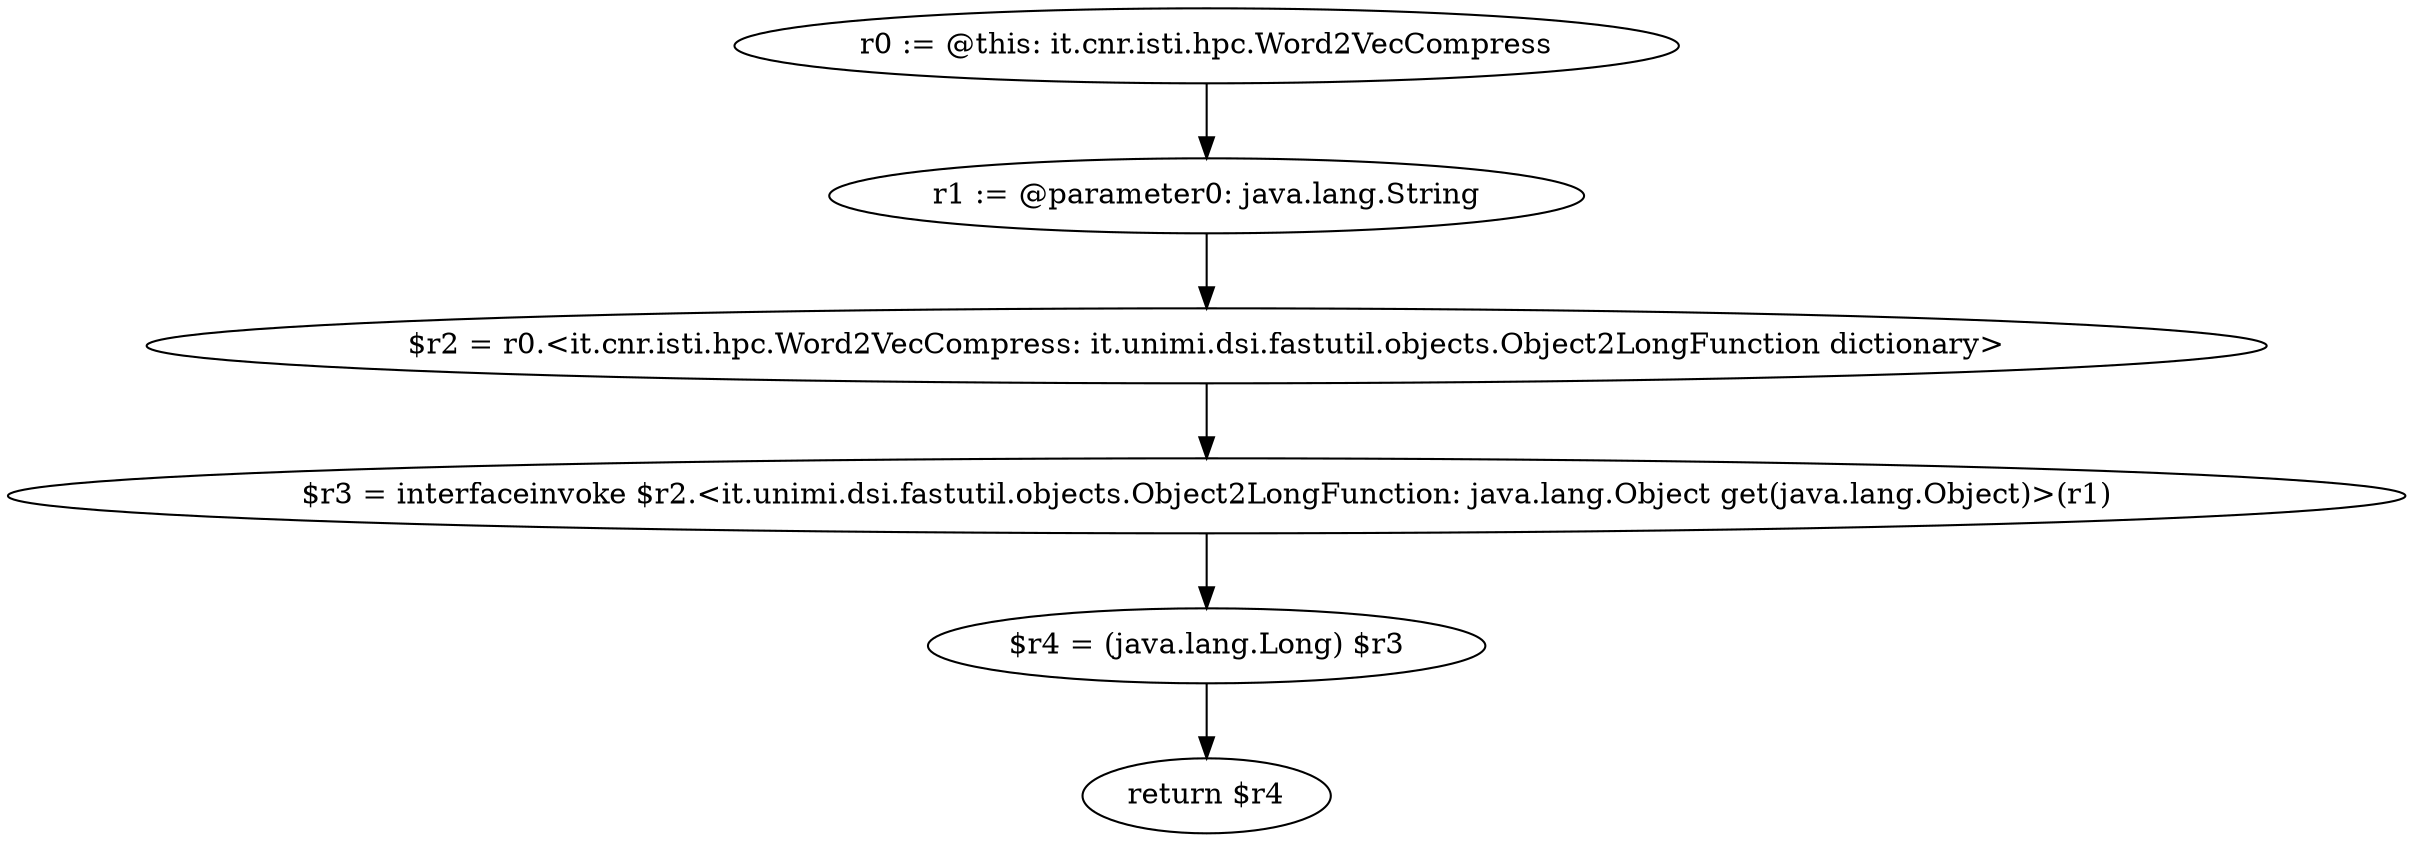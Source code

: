 digraph "unitGraph" {
    "r0 := @this: it.cnr.isti.hpc.Word2VecCompress"
    "r1 := @parameter0: java.lang.String"
    "$r2 = r0.<it.cnr.isti.hpc.Word2VecCompress: it.unimi.dsi.fastutil.objects.Object2LongFunction dictionary>"
    "$r3 = interfaceinvoke $r2.<it.unimi.dsi.fastutil.objects.Object2LongFunction: java.lang.Object get(java.lang.Object)>(r1)"
    "$r4 = (java.lang.Long) $r3"
    "return $r4"
    "r0 := @this: it.cnr.isti.hpc.Word2VecCompress"->"r1 := @parameter0: java.lang.String";
    "r1 := @parameter0: java.lang.String"->"$r2 = r0.<it.cnr.isti.hpc.Word2VecCompress: it.unimi.dsi.fastutil.objects.Object2LongFunction dictionary>";
    "$r2 = r0.<it.cnr.isti.hpc.Word2VecCompress: it.unimi.dsi.fastutil.objects.Object2LongFunction dictionary>"->"$r3 = interfaceinvoke $r2.<it.unimi.dsi.fastutil.objects.Object2LongFunction: java.lang.Object get(java.lang.Object)>(r1)";
    "$r3 = interfaceinvoke $r2.<it.unimi.dsi.fastutil.objects.Object2LongFunction: java.lang.Object get(java.lang.Object)>(r1)"->"$r4 = (java.lang.Long) $r3";
    "$r4 = (java.lang.Long) $r3"->"return $r4";
}
